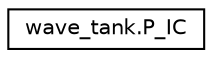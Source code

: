 digraph "Graphical Class Hierarchy"
{
 // LATEX_PDF_SIZE
  edge [fontname="Helvetica",fontsize="10",labelfontname="Helvetica",labelfontsize="10"];
  node [fontname="Helvetica",fontsize="10",shape=record];
  rankdir="LR";
  Node0 [label="wave_tank.P_IC",height=0.2,width=0.4,color="black", fillcolor="white", style="filled",URL="$d3/d75/classwave__tank_1_1P__IC.html",tooltip=" "];
}
